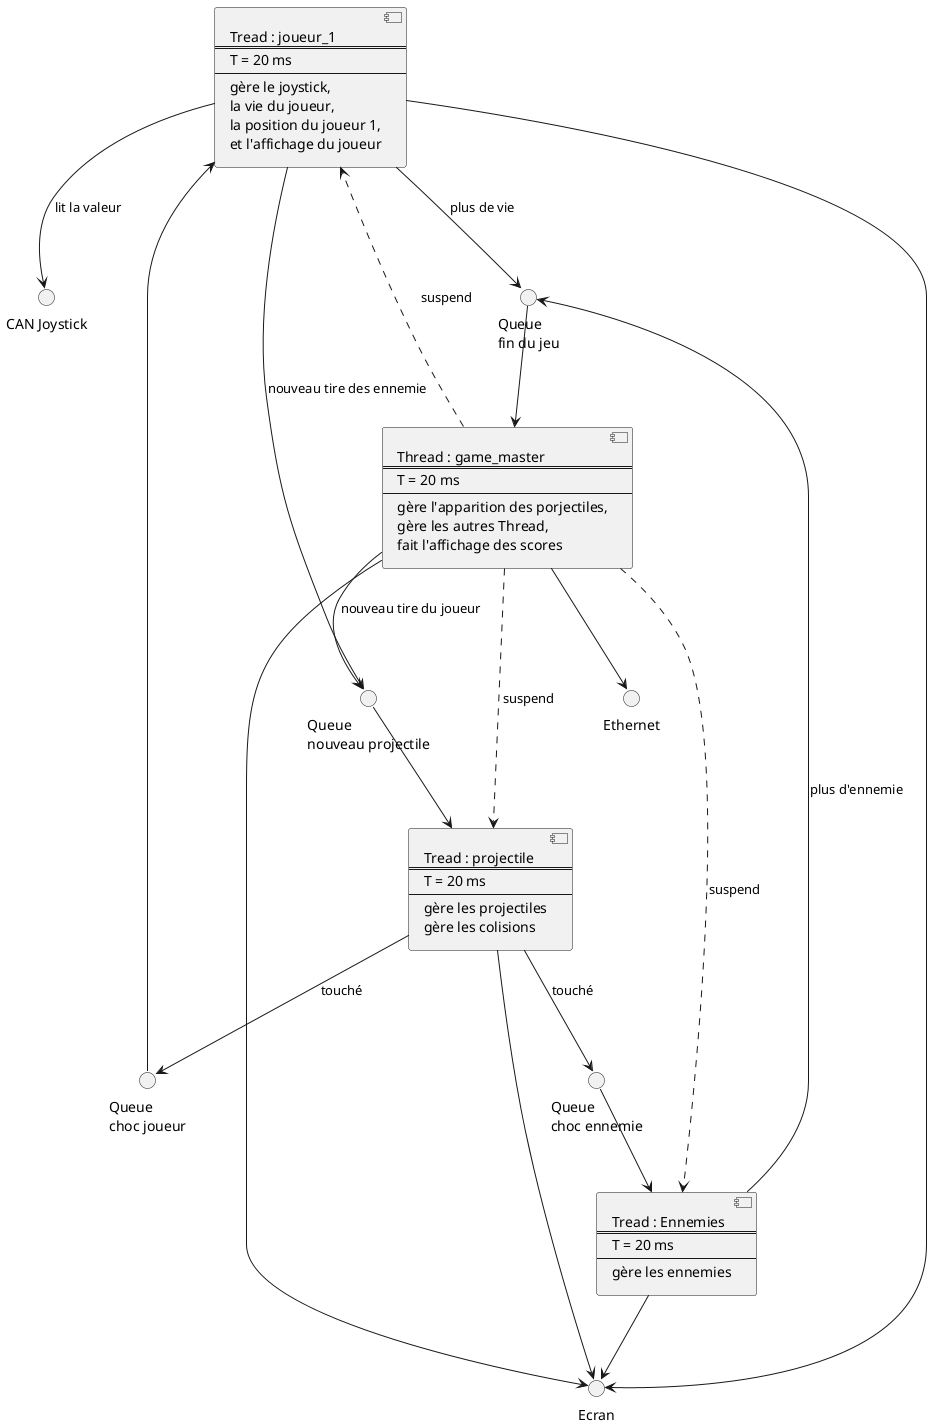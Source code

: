 @startuml Architecture projet
interface "CAN Joystick" as CAN
interface "Ecran" as LCD
interface "Ethernet" as ether
interface "Queue\nchoc joueur" as Queue_J
interface "Queue\nchoc ennemie" as Queue_E
interface "Queue\nfin du jeu" as Queue_F
interface "Queue\nnouveau projectile" as Queue_N
component t_gm[
Thread : game_master
===
T = 20 ms
---
gère l'apparition des porjectiles,
gère les autres Thread,
fait l'affichage des scores
]
component t_j1[
Tread : joueur_1
===
T = 20 ms
---
gère le joystick,
la vie du joueur,
la position du joueur 1,
et l'affichage du joueur
]
component t_ennemie[
Tread : Ennemies
===
T = 20 ms
---
gère les ennemies
]
component t_proj[
Tread : projectile
===
T = 20 ms
---
gère les projectiles
gère les colisions
]
[t_j1] --> CAN : lit la valeur
[t_proj] --> Queue_E : touché
[t_proj] --> Queue_J : touché
Queue_E --> [t_ennemie]
Queue_J --> [t_j1]
[t_j1] --> Queue_F : plus de vie
[t_ennemie] --> Queue_F : plus d'ennemie
Queue_F --> [t_gm]
[t_gm] --> Queue_N : nouveau tire du joueur
[t_j1] --> Queue_N : nouveau tire des ennemie
Queue_N --> [t_proj]

[t_j1] --> LCD
[t_ennemie] --> LCD
[t_proj] --> LCD
[t_gm] --> LCD

[t_gm]-->ether

[t_gm]..>[t_j1] : suspend
[t_gm]..>[t_ennemie] : suspend
[t_gm]..>[t_proj] : suspend

@enduml